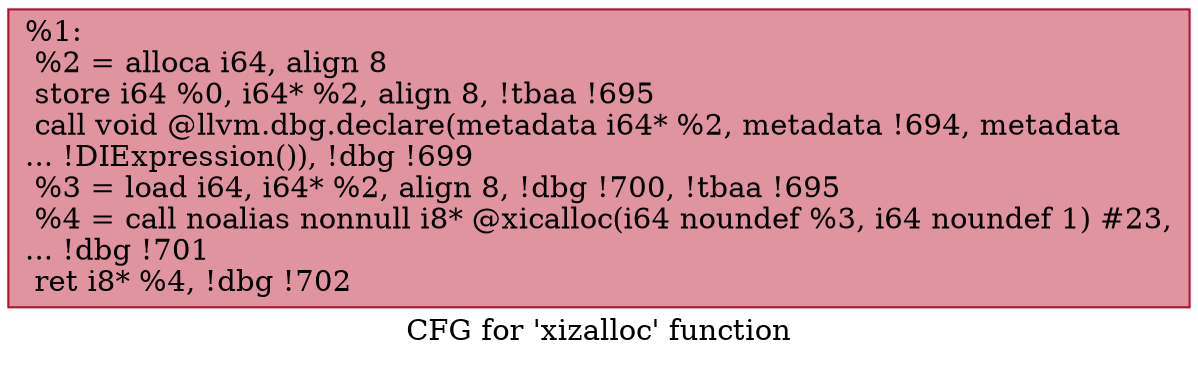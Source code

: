 digraph "CFG for 'xizalloc' function" {
	label="CFG for 'xizalloc' function";

	Node0x964440 [shape=record,color="#b70d28ff", style=filled, fillcolor="#b70d2870",label="{%1:\l  %2 = alloca i64, align 8\l  store i64 %0, i64* %2, align 8, !tbaa !695\l  call void @llvm.dbg.declare(metadata i64* %2, metadata !694, metadata\l... !DIExpression()), !dbg !699\l  %3 = load i64, i64* %2, align 8, !dbg !700, !tbaa !695\l  %4 = call noalias nonnull i8* @xicalloc(i64 noundef %3, i64 noundef 1) #23,\l... !dbg !701\l  ret i8* %4, !dbg !702\l}"];
}
